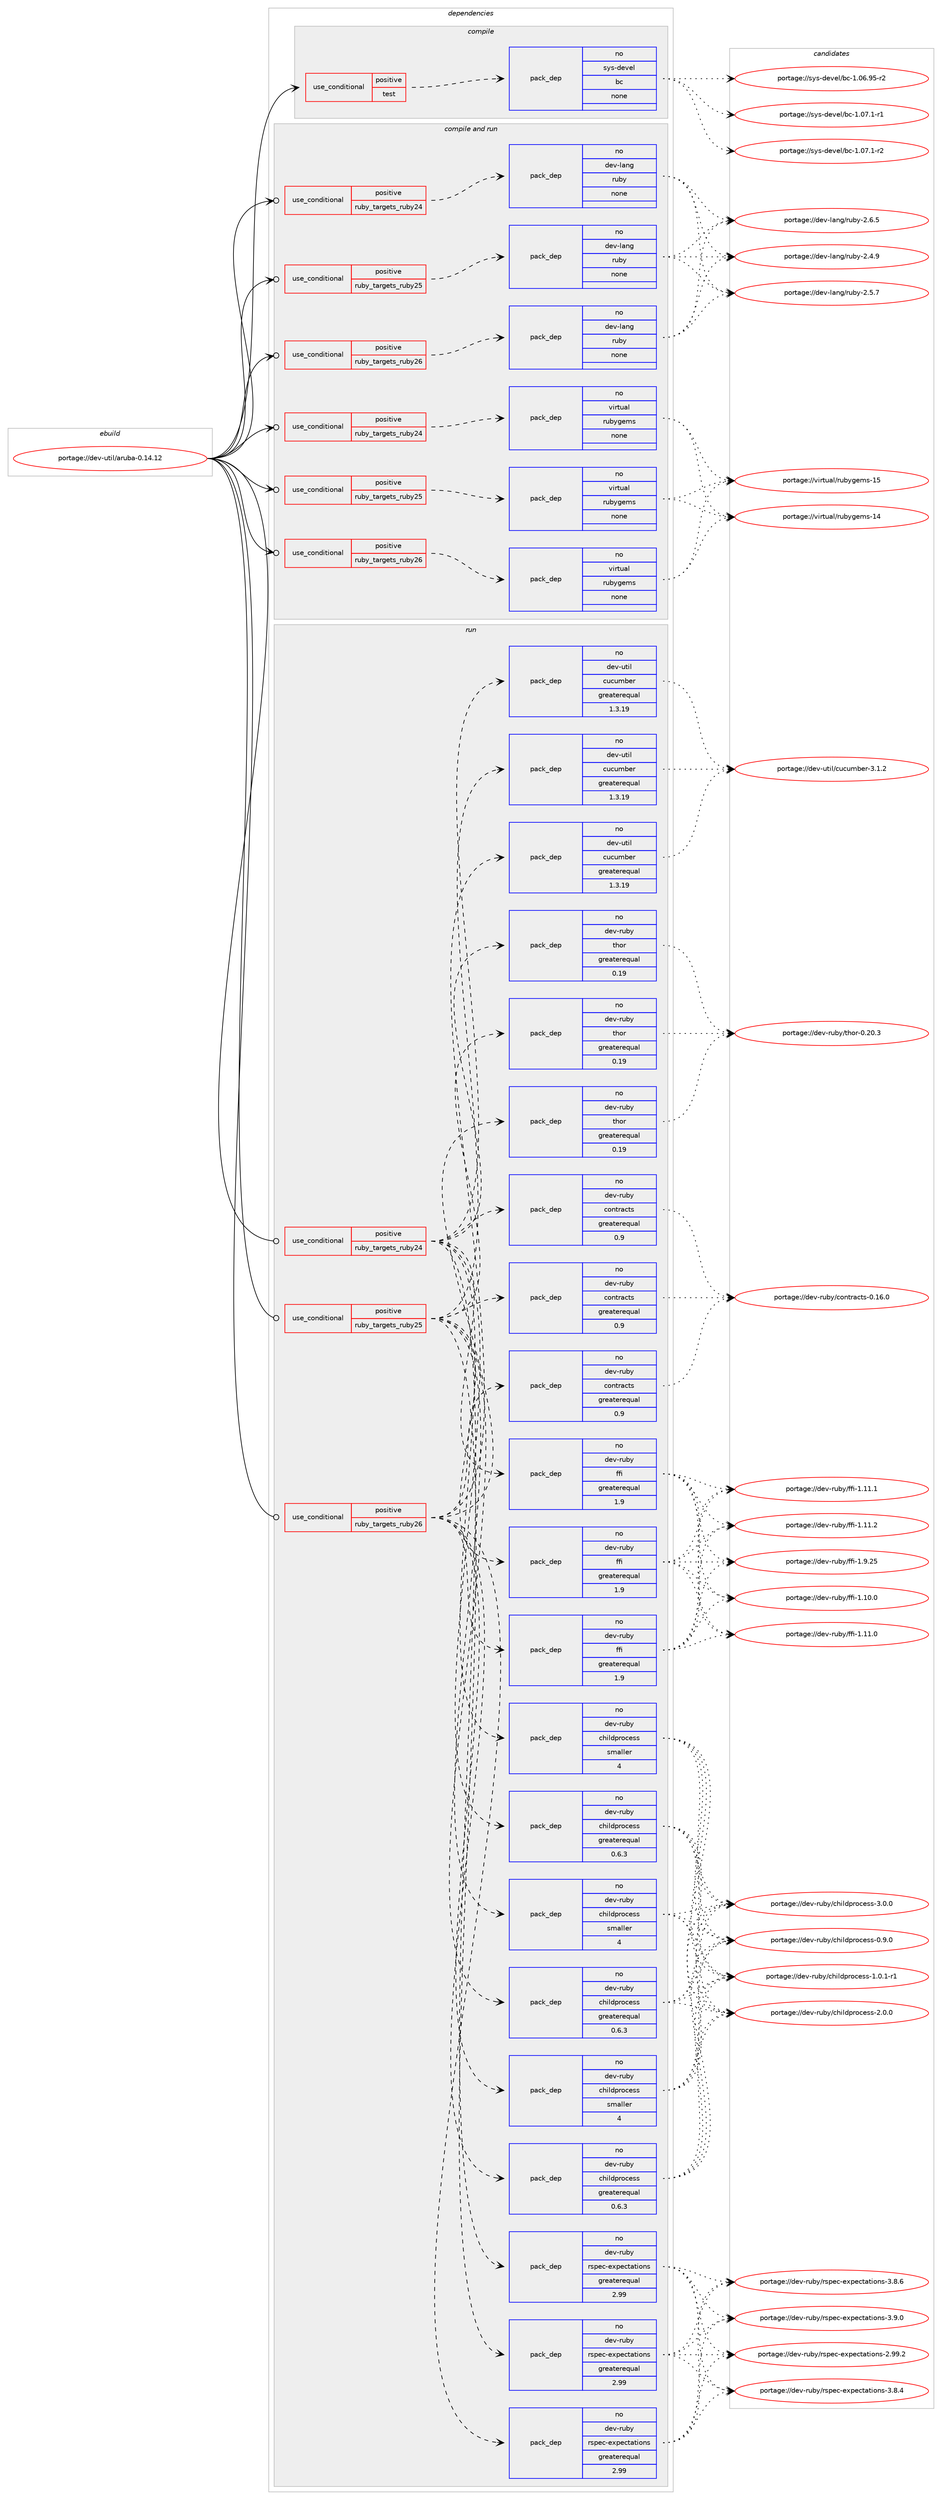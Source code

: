 digraph prolog {

# *************
# Graph options
# *************

newrank=true;
concentrate=true;
compound=true;
graph [rankdir=LR,fontname=Helvetica,fontsize=10,ranksep=1.5];#, ranksep=2.5, nodesep=0.2];
edge  [arrowhead=vee];
node  [fontname=Helvetica,fontsize=10];

# **********
# The ebuild
# **********

subgraph cluster_leftcol {
color=gray;
rank=same;
label=<<i>ebuild</i>>;
id [label="portage://dev-util/aruba-0.14.12", color=red, width=4, href="../dev-util/aruba-0.14.12.svg"];
}

# ****************
# The dependencies
# ****************

subgraph cluster_midcol {
color=gray;
label=<<i>dependencies</i>>;
subgraph cluster_compile {
fillcolor="#eeeeee";
style=filled;
label=<<i>compile</i>>;
subgraph cond70297 {
dependency258699 [label=<<TABLE BORDER="0" CELLBORDER="1" CELLSPACING="0" CELLPADDING="4"><TR><TD ROWSPAN="3" CELLPADDING="10">use_conditional</TD></TR><TR><TD>positive</TD></TR><TR><TD>test</TD></TR></TABLE>>, shape=none, color=red];
subgraph pack184794 {
dependency258700 [label=<<TABLE BORDER="0" CELLBORDER="1" CELLSPACING="0" CELLPADDING="4" WIDTH="220"><TR><TD ROWSPAN="6" CELLPADDING="30">pack_dep</TD></TR><TR><TD WIDTH="110">no</TD></TR><TR><TD>sys-devel</TD></TR><TR><TD>bc</TD></TR><TR><TD>none</TD></TR><TR><TD></TD></TR></TABLE>>, shape=none, color=blue];
}
dependency258699:e -> dependency258700:w [weight=20,style="dashed",arrowhead="vee"];
}
id:e -> dependency258699:w [weight=20,style="solid",arrowhead="vee"];
}
subgraph cluster_compileandrun {
fillcolor="#eeeeee";
style=filled;
label=<<i>compile and run</i>>;
subgraph cond70298 {
dependency258701 [label=<<TABLE BORDER="0" CELLBORDER="1" CELLSPACING="0" CELLPADDING="4"><TR><TD ROWSPAN="3" CELLPADDING="10">use_conditional</TD></TR><TR><TD>positive</TD></TR><TR><TD>ruby_targets_ruby24</TD></TR></TABLE>>, shape=none, color=red];
subgraph pack184795 {
dependency258702 [label=<<TABLE BORDER="0" CELLBORDER="1" CELLSPACING="0" CELLPADDING="4" WIDTH="220"><TR><TD ROWSPAN="6" CELLPADDING="30">pack_dep</TD></TR><TR><TD WIDTH="110">no</TD></TR><TR><TD>dev-lang</TD></TR><TR><TD>ruby</TD></TR><TR><TD>none</TD></TR><TR><TD></TD></TR></TABLE>>, shape=none, color=blue];
}
dependency258701:e -> dependency258702:w [weight=20,style="dashed",arrowhead="vee"];
}
id:e -> dependency258701:w [weight=20,style="solid",arrowhead="odotvee"];
subgraph cond70299 {
dependency258703 [label=<<TABLE BORDER="0" CELLBORDER="1" CELLSPACING="0" CELLPADDING="4"><TR><TD ROWSPAN="3" CELLPADDING="10">use_conditional</TD></TR><TR><TD>positive</TD></TR><TR><TD>ruby_targets_ruby24</TD></TR></TABLE>>, shape=none, color=red];
subgraph pack184796 {
dependency258704 [label=<<TABLE BORDER="0" CELLBORDER="1" CELLSPACING="0" CELLPADDING="4" WIDTH="220"><TR><TD ROWSPAN="6" CELLPADDING="30">pack_dep</TD></TR><TR><TD WIDTH="110">no</TD></TR><TR><TD>virtual</TD></TR><TR><TD>rubygems</TD></TR><TR><TD>none</TD></TR><TR><TD></TD></TR></TABLE>>, shape=none, color=blue];
}
dependency258703:e -> dependency258704:w [weight=20,style="dashed",arrowhead="vee"];
}
id:e -> dependency258703:w [weight=20,style="solid",arrowhead="odotvee"];
subgraph cond70300 {
dependency258705 [label=<<TABLE BORDER="0" CELLBORDER="1" CELLSPACING="0" CELLPADDING="4"><TR><TD ROWSPAN="3" CELLPADDING="10">use_conditional</TD></TR><TR><TD>positive</TD></TR><TR><TD>ruby_targets_ruby25</TD></TR></TABLE>>, shape=none, color=red];
subgraph pack184797 {
dependency258706 [label=<<TABLE BORDER="0" CELLBORDER="1" CELLSPACING="0" CELLPADDING="4" WIDTH="220"><TR><TD ROWSPAN="6" CELLPADDING="30">pack_dep</TD></TR><TR><TD WIDTH="110">no</TD></TR><TR><TD>dev-lang</TD></TR><TR><TD>ruby</TD></TR><TR><TD>none</TD></TR><TR><TD></TD></TR></TABLE>>, shape=none, color=blue];
}
dependency258705:e -> dependency258706:w [weight=20,style="dashed",arrowhead="vee"];
}
id:e -> dependency258705:w [weight=20,style="solid",arrowhead="odotvee"];
subgraph cond70301 {
dependency258707 [label=<<TABLE BORDER="0" CELLBORDER="1" CELLSPACING="0" CELLPADDING="4"><TR><TD ROWSPAN="3" CELLPADDING="10">use_conditional</TD></TR><TR><TD>positive</TD></TR><TR><TD>ruby_targets_ruby25</TD></TR></TABLE>>, shape=none, color=red];
subgraph pack184798 {
dependency258708 [label=<<TABLE BORDER="0" CELLBORDER="1" CELLSPACING="0" CELLPADDING="4" WIDTH="220"><TR><TD ROWSPAN="6" CELLPADDING="30">pack_dep</TD></TR><TR><TD WIDTH="110">no</TD></TR><TR><TD>virtual</TD></TR><TR><TD>rubygems</TD></TR><TR><TD>none</TD></TR><TR><TD></TD></TR></TABLE>>, shape=none, color=blue];
}
dependency258707:e -> dependency258708:w [weight=20,style="dashed",arrowhead="vee"];
}
id:e -> dependency258707:w [weight=20,style="solid",arrowhead="odotvee"];
subgraph cond70302 {
dependency258709 [label=<<TABLE BORDER="0" CELLBORDER="1" CELLSPACING="0" CELLPADDING="4"><TR><TD ROWSPAN="3" CELLPADDING="10">use_conditional</TD></TR><TR><TD>positive</TD></TR><TR><TD>ruby_targets_ruby26</TD></TR></TABLE>>, shape=none, color=red];
subgraph pack184799 {
dependency258710 [label=<<TABLE BORDER="0" CELLBORDER="1" CELLSPACING="0" CELLPADDING="4" WIDTH="220"><TR><TD ROWSPAN="6" CELLPADDING="30">pack_dep</TD></TR><TR><TD WIDTH="110">no</TD></TR><TR><TD>dev-lang</TD></TR><TR><TD>ruby</TD></TR><TR><TD>none</TD></TR><TR><TD></TD></TR></TABLE>>, shape=none, color=blue];
}
dependency258709:e -> dependency258710:w [weight=20,style="dashed",arrowhead="vee"];
}
id:e -> dependency258709:w [weight=20,style="solid",arrowhead="odotvee"];
subgraph cond70303 {
dependency258711 [label=<<TABLE BORDER="0" CELLBORDER="1" CELLSPACING="0" CELLPADDING="4"><TR><TD ROWSPAN="3" CELLPADDING="10">use_conditional</TD></TR><TR><TD>positive</TD></TR><TR><TD>ruby_targets_ruby26</TD></TR></TABLE>>, shape=none, color=red];
subgraph pack184800 {
dependency258712 [label=<<TABLE BORDER="0" CELLBORDER="1" CELLSPACING="0" CELLPADDING="4" WIDTH="220"><TR><TD ROWSPAN="6" CELLPADDING="30">pack_dep</TD></TR><TR><TD WIDTH="110">no</TD></TR><TR><TD>virtual</TD></TR><TR><TD>rubygems</TD></TR><TR><TD>none</TD></TR><TR><TD></TD></TR></TABLE>>, shape=none, color=blue];
}
dependency258711:e -> dependency258712:w [weight=20,style="dashed",arrowhead="vee"];
}
id:e -> dependency258711:w [weight=20,style="solid",arrowhead="odotvee"];
}
subgraph cluster_run {
fillcolor="#eeeeee";
style=filled;
label=<<i>run</i>>;
subgraph cond70304 {
dependency258713 [label=<<TABLE BORDER="0" CELLBORDER="1" CELLSPACING="0" CELLPADDING="4"><TR><TD ROWSPAN="3" CELLPADDING="10">use_conditional</TD></TR><TR><TD>positive</TD></TR><TR><TD>ruby_targets_ruby24</TD></TR></TABLE>>, shape=none, color=red];
subgraph pack184801 {
dependency258714 [label=<<TABLE BORDER="0" CELLBORDER="1" CELLSPACING="0" CELLPADDING="4" WIDTH="220"><TR><TD ROWSPAN="6" CELLPADDING="30">pack_dep</TD></TR><TR><TD WIDTH="110">no</TD></TR><TR><TD>dev-ruby</TD></TR><TR><TD>childprocess</TD></TR><TR><TD>greaterequal</TD></TR><TR><TD>0.6.3</TD></TR></TABLE>>, shape=none, color=blue];
}
dependency258713:e -> dependency258714:w [weight=20,style="dashed",arrowhead="vee"];
subgraph pack184802 {
dependency258715 [label=<<TABLE BORDER="0" CELLBORDER="1" CELLSPACING="0" CELLPADDING="4" WIDTH="220"><TR><TD ROWSPAN="6" CELLPADDING="30">pack_dep</TD></TR><TR><TD WIDTH="110">no</TD></TR><TR><TD>dev-ruby</TD></TR><TR><TD>childprocess</TD></TR><TR><TD>smaller</TD></TR><TR><TD>4</TD></TR></TABLE>>, shape=none, color=blue];
}
dependency258713:e -> dependency258715:w [weight=20,style="dashed",arrowhead="vee"];
subgraph pack184803 {
dependency258716 [label=<<TABLE BORDER="0" CELLBORDER="1" CELLSPACING="0" CELLPADDING="4" WIDTH="220"><TR><TD ROWSPAN="6" CELLPADDING="30">pack_dep</TD></TR><TR><TD WIDTH="110">no</TD></TR><TR><TD>dev-ruby</TD></TR><TR><TD>contracts</TD></TR><TR><TD>greaterequal</TD></TR><TR><TD>0.9</TD></TR></TABLE>>, shape=none, color=blue];
}
dependency258713:e -> dependency258716:w [weight=20,style="dashed",arrowhead="vee"];
subgraph pack184804 {
dependency258717 [label=<<TABLE BORDER="0" CELLBORDER="1" CELLSPACING="0" CELLPADDING="4" WIDTH="220"><TR><TD ROWSPAN="6" CELLPADDING="30">pack_dep</TD></TR><TR><TD WIDTH="110">no</TD></TR><TR><TD>dev-ruby</TD></TR><TR><TD>ffi</TD></TR><TR><TD>greaterequal</TD></TR><TR><TD>1.9</TD></TR></TABLE>>, shape=none, color=blue];
}
dependency258713:e -> dependency258717:w [weight=20,style="dashed",arrowhead="vee"];
subgraph pack184805 {
dependency258718 [label=<<TABLE BORDER="0" CELLBORDER="1" CELLSPACING="0" CELLPADDING="4" WIDTH="220"><TR><TD ROWSPAN="6" CELLPADDING="30">pack_dep</TD></TR><TR><TD WIDTH="110">no</TD></TR><TR><TD>dev-ruby</TD></TR><TR><TD>rspec-expectations</TD></TR><TR><TD>greaterequal</TD></TR><TR><TD>2.99</TD></TR></TABLE>>, shape=none, color=blue];
}
dependency258713:e -> dependency258718:w [weight=20,style="dashed",arrowhead="vee"];
subgraph pack184806 {
dependency258719 [label=<<TABLE BORDER="0" CELLBORDER="1" CELLSPACING="0" CELLPADDING="4" WIDTH="220"><TR><TD ROWSPAN="6" CELLPADDING="30">pack_dep</TD></TR><TR><TD WIDTH="110">no</TD></TR><TR><TD>dev-ruby</TD></TR><TR><TD>thor</TD></TR><TR><TD>greaterequal</TD></TR><TR><TD>0.19</TD></TR></TABLE>>, shape=none, color=blue];
}
dependency258713:e -> dependency258719:w [weight=20,style="dashed",arrowhead="vee"];
subgraph pack184807 {
dependency258720 [label=<<TABLE BORDER="0" CELLBORDER="1" CELLSPACING="0" CELLPADDING="4" WIDTH="220"><TR><TD ROWSPAN="6" CELLPADDING="30">pack_dep</TD></TR><TR><TD WIDTH="110">no</TD></TR><TR><TD>dev-util</TD></TR><TR><TD>cucumber</TD></TR><TR><TD>greaterequal</TD></TR><TR><TD>1.3.19</TD></TR></TABLE>>, shape=none, color=blue];
}
dependency258713:e -> dependency258720:w [weight=20,style="dashed",arrowhead="vee"];
}
id:e -> dependency258713:w [weight=20,style="solid",arrowhead="odot"];
subgraph cond70305 {
dependency258721 [label=<<TABLE BORDER="0" CELLBORDER="1" CELLSPACING="0" CELLPADDING="4"><TR><TD ROWSPAN="3" CELLPADDING="10">use_conditional</TD></TR><TR><TD>positive</TD></TR><TR><TD>ruby_targets_ruby25</TD></TR></TABLE>>, shape=none, color=red];
subgraph pack184808 {
dependency258722 [label=<<TABLE BORDER="0" CELLBORDER="1" CELLSPACING="0" CELLPADDING="4" WIDTH="220"><TR><TD ROWSPAN="6" CELLPADDING="30">pack_dep</TD></TR><TR><TD WIDTH="110">no</TD></TR><TR><TD>dev-ruby</TD></TR><TR><TD>childprocess</TD></TR><TR><TD>greaterequal</TD></TR><TR><TD>0.6.3</TD></TR></TABLE>>, shape=none, color=blue];
}
dependency258721:e -> dependency258722:w [weight=20,style="dashed",arrowhead="vee"];
subgraph pack184809 {
dependency258723 [label=<<TABLE BORDER="0" CELLBORDER="1" CELLSPACING="0" CELLPADDING="4" WIDTH="220"><TR><TD ROWSPAN="6" CELLPADDING="30">pack_dep</TD></TR><TR><TD WIDTH="110">no</TD></TR><TR><TD>dev-ruby</TD></TR><TR><TD>childprocess</TD></TR><TR><TD>smaller</TD></TR><TR><TD>4</TD></TR></TABLE>>, shape=none, color=blue];
}
dependency258721:e -> dependency258723:w [weight=20,style="dashed",arrowhead="vee"];
subgraph pack184810 {
dependency258724 [label=<<TABLE BORDER="0" CELLBORDER="1" CELLSPACING="0" CELLPADDING="4" WIDTH="220"><TR><TD ROWSPAN="6" CELLPADDING="30">pack_dep</TD></TR><TR><TD WIDTH="110">no</TD></TR><TR><TD>dev-ruby</TD></TR><TR><TD>contracts</TD></TR><TR><TD>greaterequal</TD></TR><TR><TD>0.9</TD></TR></TABLE>>, shape=none, color=blue];
}
dependency258721:e -> dependency258724:w [weight=20,style="dashed",arrowhead="vee"];
subgraph pack184811 {
dependency258725 [label=<<TABLE BORDER="0" CELLBORDER="1" CELLSPACING="0" CELLPADDING="4" WIDTH="220"><TR><TD ROWSPAN="6" CELLPADDING="30">pack_dep</TD></TR><TR><TD WIDTH="110">no</TD></TR><TR><TD>dev-ruby</TD></TR><TR><TD>ffi</TD></TR><TR><TD>greaterequal</TD></TR><TR><TD>1.9</TD></TR></TABLE>>, shape=none, color=blue];
}
dependency258721:e -> dependency258725:w [weight=20,style="dashed",arrowhead="vee"];
subgraph pack184812 {
dependency258726 [label=<<TABLE BORDER="0" CELLBORDER="1" CELLSPACING="0" CELLPADDING="4" WIDTH="220"><TR><TD ROWSPAN="6" CELLPADDING="30">pack_dep</TD></TR><TR><TD WIDTH="110">no</TD></TR><TR><TD>dev-ruby</TD></TR><TR><TD>rspec-expectations</TD></TR><TR><TD>greaterequal</TD></TR><TR><TD>2.99</TD></TR></TABLE>>, shape=none, color=blue];
}
dependency258721:e -> dependency258726:w [weight=20,style="dashed",arrowhead="vee"];
subgraph pack184813 {
dependency258727 [label=<<TABLE BORDER="0" CELLBORDER="1" CELLSPACING="0" CELLPADDING="4" WIDTH="220"><TR><TD ROWSPAN="6" CELLPADDING="30">pack_dep</TD></TR><TR><TD WIDTH="110">no</TD></TR><TR><TD>dev-ruby</TD></TR><TR><TD>thor</TD></TR><TR><TD>greaterequal</TD></TR><TR><TD>0.19</TD></TR></TABLE>>, shape=none, color=blue];
}
dependency258721:e -> dependency258727:w [weight=20,style="dashed",arrowhead="vee"];
subgraph pack184814 {
dependency258728 [label=<<TABLE BORDER="0" CELLBORDER="1" CELLSPACING="0" CELLPADDING="4" WIDTH="220"><TR><TD ROWSPAN="6" CELLPADDING="30">pack_dep</TD></TR><TR><TD WIDTH="110">no</TD></TR><TR><TD>dev-util</TD></TR><TR><TD>cucumber</TD></TR><TR><TD>greaterequal</TD></TR><TR><TD>1.3.19</TD></TR></TABLE>>, shape=none, color=blue];
}
dependency258721:e -> dependency258728:w [weight=20,style="dashed",arrowhead="vee"];
}
id:e -> dependency258721:w [weight=20,style="solid",arrowhead="odot"];
subgraph cond70306 {
dependency258729 [label=<<TABLE BORDER="0" CELLBORDER="1" CELLSPACING="0" CELLPADDING="4"><TR><TD ROWSPAN="3" CELLPADDING="10">use_conditional</TD></TR><TR><TD>positive</TD></TR><TR><TD>ruby_targets_ruby26</TD></TR></TABLE>>, shape=none, color=red];
subgraph pack184815 {
dependency258730 [label=<<TABLE BORDER="0" CELLBORDER="1" CELLSPACING="0" CELLPADDING="4" WIDTH="220"><TR><TD ROWSPAN="6" CELLPADDING="30">pack_dep</TD></TR><TR><TD WIDTH="110">no</TD></TR><TR><TD>dev-ruby</TD></TR><TR><TD>childprocess</TD></TR><TR><TD>greaterequal</TD></TR><TR><TD>0.6.3</TD></TR></TABLE>>, shape=none, color=blue];
}
dependency258729:e -> dependency258730:w [weight=20,style="dashed",arrowhead="vee"];
subgraph pack184816 {
dependency258731 [label=<<TABLE BORDER="0" CELLBORDER="1" CELLSPACING="0" CELLPADDING="4" WIDTH="220"><TR><TD ROWSPAN="6" CELLPADDING="30">pack_dep</TD></TR><TR><TD WIDTH="110">no</TD></TR><TR><TD>dev-ruby</TD></TR><TR><TD>childprocess</TD></TR><TR><TD>smaller</TD></TR><TR><TD>4</TD></TR></TABLE>>, shape=none, color=blue];
}
dependency258729:e -> dependency258731:w [weight=20,style="dashed",arrowhead="vee"];
subgraph pack184817 {
dependency258732 [label=<<TABLE BORDER="0" CELLBORDER="1" CELLSPACING="0" CELLPADDING="4" WIDTH="220"><TR><TD ROWSPAN="6" CELLPADDING="30">pack_dep</TD></TR><TR><TD WIDTH="110">no</TD></TR><TR><TD>dev-ruby</TD></TR><TR><TD>contracts</TD></TR><TR><TD>greaterequal</TD></TR><TR><TD>0.9</TD></TR></TABLE>>, shape=none, color=blue];
}
dependency258729:e -> dependency258732:w [weight=20,style="dashed",arrowhead="vee"];
subgraph pack184818 {
dependency258733 [label=<<TABLE BORDER="0" CELLBORDER="1" CELLSPACING="0" CELLPADDING="4" WIDTH="220"><TR><TD ROWSPAN="6" CELLPADDING="30">pack_dep</TD></TR><TR><TD WIDTH="110">no</TD></TR><TR><TD>dev-ruby</TD></TR><TR><TD>ffi</TD></TR><TR><TD>greaterequal</TD></TR><TR><TD>1.9</TD></TR></TABLE>>, shape=none, color=blue];
}
dependency258729:e -> dependency258733:w [weight=20,style="dashed",arrowhead="vee"];
subgraph pack184819 {
dependency258734 [label=<<TABLE BORDER="0" CELLBORDER="1" CELLSPACING="0" CELLPADDING="4" WIDTH="220"><TR><TD ROWSPAN="6" CELLPADDING="30">pack_dep</TD></TR><TR><TD WIDTH="110">no</TD></TR><TR><TD>dev-ruby</TD></TR><TR><TD>rspec-expectations</TD></TR><TR><TD>greaterequal</TD></TR><TR><TD>2.99</TD></TR></TABLE>>, shape=none, color=blue];
}
dependency258729:e -> dependency258734:w [weight=20,style="dashed",arrowhead="vee"];
subgraph pack184820 {
dependency258735 [label=<<TABLE BORDER="0" CELLBORDER="1" CELLSPACING="0" CELLPADDING="4" WIDTH="220"><TR><TD ROWSPAN="6" CELLPADDING="30">pack_dep</TD></TR><TR><TD WIDTH="110">no</TD></TR><TR><TD>dev-ruby</TD></TR><TR><TD>thor</TD></TR><TR><TD>greaterequal</TD></TR><TR><TD>0.19</TD></TR></TABLE>>, shape=none, color=blue];
}
dependency258729:e -> dependency258735:w [weight=20,style="dashed",arrowhead="vee"];
subgraph pack184821 {
dependency258736 [label=<<TABLE BORDER="0" CELLBORDER="1" CELLSPACING="0" CELLPADDING="4" WIDTH="220"><TR><TD ROWSPAN="6" CELLPADDING="30">pack_dep</TD></TR><TR><TD WIDTH="110">no</TD></TR><TR><TD>dev-util</TD></TR><TR><TD>cucumber</TD></TR><TR><TD>greaterequal</TD></TR><TR><TD>1.3.19</TD></TR></TABLE>>, shape=none, color=blue];
}
dependency258729:e -> dependency258736:w [weight=20,style="dashed",arrowhead="vee"];
}
id:e -> dependency258729:w [weight=20,style="solid",arrowhead="odot"];
}
}

# **************
# The candidates
# **************

subgraph cluster_choices {
rank=same;
color=gray;
label=<<i>candidates</i>>;

subgraph choice184794 {
color=black;
nodesep=1;
choiceportage1151211154510010111810110847989945494648544657534511450 [label="portage://sys-devel/bc-1.06.95-r2", color=red, width=4,href="../sys-devel/bc-1.06.95-r2.svg"];
choiceportage11512111545100101118101108479899454946485546494511449 [label="portage://sys-devel/bc-1.07.1-r1", color=red, width=4,href="../sys-devel/bc-1.07.1-r1.svg"];
choiceportage11512111545100101118101108479899454946485546494511450 [label="portage://sys-devel/bc-1.07.1-r2", color=red, width=4,href="../sys-devel/bc-1.07.1-r2.svg"];
dependency258700:e -> choiceportage1151211154510010111810110847989945494648544657534511450:w [style=dotted,weight="100"];
dependency258700:e -> choiceportage11512111545100101118101108479899454946485546494511449:w [style=dotted,weight="100"];
dependency258700:e -> choiceportage11512111545100101118101108479899454946485546494511450:w [style=dotted,weight="100"];
}
subgraph choice184795 {
color=black;
nodesep=1;
choiceportage10010111845108971101034711411798121455046524657 [label="portage://dev-lang/ruby-2.4.9", color=red, width=4,href="../dev-lang/ruby-2.4.9.svg"];
choiceportage10010111845108971101034711411798121455046534655 [label="portage://dev-lang/ruby-2.5.7", color=red, width=4,href="../dev-lang/ruby-2.5.7.svg"];
choiceportage10010111845108971101034711411798121455046544653 [label="portage://dev-lang/ruby-2.6.5", color=red, width=4,href="../dev-lang/ruby-2.6.5.svg"];
dependency258702:e -> choiceportage10010111845108971101034711411798121455046524657:w [style=dotted,weight="100"];
dependency258702:e -> choiceportage10010111845108971101034711411798121455046534655:w [style=dotted,weight="100"];
dependency258702:e -> choiceportage10010111845108971101034711411798121455046544653:w [style=dotted,weight="100"];
}
subgraph choice184796 {
color=black;
nodesep=1;
choiceportage118105114116117971084711411798121103101109115454952 [label="portage://virtual/rubygems-14", color=red, width=4,href="../virtual/rubygems-14.svg"];
choiceportage118105114116117971084711411798121103101109115454953 [label="portage://virtual/rubygems-15", color=red, width=4,href="../virtual/rubygems-15.svg"];
dependency258704:e -> choiceportage118105114116117971084711411798121103101109115454952:w [style=dotted,weight="100"];
dependency258704:e -> choiceportage118105114116117971084711411798121103101109115454953:w [style=dotted,weight="100"];
}
subgraph choice184797 {
color=black;
nodesep=1;
choiceportage10010111845108971101034711411798121455046524657 [label="portage://dev-lang/ruby-2.4.9", color=red, width=4,href="../dev-lang/ruby-2.4.9.svg"];
choiceportage10010111845108971101034711411798121455046534655 [label="portage://dev-lang/ruby-2.5.7", color=red, width=4,href="../dev-lang/ruby-2.5.7.svg"];
choiceportage10010111845108971101034711411798121455046544653 [label="portage://dev-lang/ruby-2.6.5", color=red, width=4,href="../dev-lang/ruby-2.6.5.svg"];
dependency258706:e -> choiceportage10010111845108971101034711411798121455046524657:w [style=dotted,weight="100"];
dependency258706:e -> choiceportage10010111845108971101034711411798121455046534655:w [style=dotted,weight="100"];
dependency258706:e -> choiceportage10010111845108971101034711411798121455046544653:w [style=dotted,weight="100"];
}
subgraph choice184798 {
color=black;
nodesep=1;
choiceportage118105114116117971084711411798121103101109115454952 [label="portage://virtual/rubygems-14", color=red, width=4,href="../virtual/rubygems-14.svg"];
choiceportage118105114116117971084711411798121103101109115454953 [label="portage://virtual/rubygems-15", color=red, width=4,href="../virtual/rubygems-15.svg"];
dependency258708:e -> choiceportage118105114116117971084711411798121103101109115454952:w [style=dotted,weight="100"];
dependency258708:e -> choiceportage118105114116117971084711411798121103101109115454953:w [style=dotted,weight="100"];
}
subgraph choice184799 {
color=black;
nodesep=1;
choiceportage10010111845108971101034711411798121455046524657 [label="portage://dev-lang/ruby-2.4.9", color=red, width=4,href="../dev-lang/ruby-2.4.9.svg"];
choiceportage10010111845108971101034711411798121455046534655 [label="portage://dev-lang/ruby-2.5.7", color=red, width=4,href="../dev-lang/ruby-2.5.7.svg"];
choiceportage10010111845108971101034711411798121455046544653 [label="portage://dev-lang/ruby-2.6.5", color=red, width=4,href="../dev-lang/ruby-2.6.5.svg"];
dependency258710:e -> choiceportage10010111845108971101034711411798121455046524657:w [style=dotted,weight="100"];
dependency258710:e -> choiceportage10010111845108971101034711411798121455046534655:w [style=dotted,weight="100"];
dependency258710:e -> choiceportage10010111845108971101034711411798121455046544653:w [style=dotted,weight="100"];
}
subgraph choice184800 {
color=black;
nodesep=1;
choiceportage118105114116117971084711411798121103101109115454952 [label="portage://virtual/rubygems-14", color=red, width=4,href="../virtual/rubygems-14.svg"];
choiceportage118105114116117971084711411798121103101109115454953 [label="portage://virtual/rubygems-15", color=red, width=4,href="../virtual/rubygems-15.svg"];
dependency258712:e -> choiceportage118105114116117971084711411798121103101109115454952:w [style=dotted,weight="100"];
dependency258712:e -> choiceportage118105114116117971084711411798121103101109115454953:w [style=dotted,weight="100"];
}
subgraph choice184801 {
color=black;
nodesep=1;
choiceportage1001011184511411798121479910410510810011211411199101115115454846574648 [label="portage://dev-ruby/childprocess-0.9.0", color=red, width=4,href="../dev-ruby/childprocess-0.9.0.svg"];
choiceportage10010111845114117981214799104105108100112114111991011151154549464846494511449 [label="portage://dev-ruby/childprocess-1.0.1-r1", color=red, width=4,href="../dev-ruby/childprocess-1.0.1-r1.svg"];
choiceportage1001011184511411798121479910410510810011211411199101115115455046484648 [label="portage://dev-ruby/childprocess-2.0.0", color=red, width=4,href="../dev-ruby/childprocess-2.0.0.svg"];
choiceportage1001011184511411798121479910410510810011211411199101115115455146484648 [label="portage://dev-ruby/childprocess-3.0.0", color=red, width=4,href="../dev-ruby/childprocess-3.0.0.svg"];
dependency258714:e -> choiceportage1001011184511411798121479910410510810011211411199101115115454846574648:w [style=dotted,weight="100"];
dependency258714:e -> choiceportage10010111845114117981214799104105108100112114111991011151154549464846494511449:w [style=dotted,weight="100"];
dependency258714:e -> choiceportage1001011184511411798121479910410510810011211411199101115115455046484648:w [style=dotted,weight="100"];
dependency258714:e -> choiceportage1001011184511411798121479910410510810011211411199101115115455146484648:w [style=dotted,weight="100"];
}
subgraph choice184802 {
color=black;
nodesep=1;
choiceportage1001011184511411798121479910410510810011211411199101115115454846574648 [label="portage://dev-ruby/childprocess-0.9.0", color=red, width=4,href="../dev-ruby/childprocess-0.9.0.svg"];
choiceportage10010111845114117981214799104105108100112114111991011151154549464846494511449 [label="portage://dev-ruby/childprocess-1.0.1-r1", color=red, width=4,href="../dev-ruby/childprocess-1.0.1-r1.svg"];
choiceportage1001011184511411798121479910410510810011211411199101115115455046484648 [label="portage://dev-ruby/childprocess-2.0.0", color=red, width=4,href="../dev-ruby/childprocess-2.0.0.svg"];
choiceportage1001011184511411798121479910410510810011211411199101115115455146484648 [label="portage://dev-ruby/childprocess-3.0.0", color=red, width=4,href="../dev-ruby/childprocess-3.0.0.svg"];
dependency258715:e -> choiceportage1001011184511411798121479910410510810011211411199101115115454846574648:w [style=dotted,weight="100"];
dependency258715:e -> choiceportage10010111845114117981214799104105108100112114111991011151154549464846494511449:w [style=dotted,weight="100"];
dependency258715:e -> choiceportage1001011184511411798121479910410510810011211411199101115115455046484648:w [style=dotted,weight="100"];
dependency258715:e -> choiceportage1001011184511411798121479910410510810011211411199101115115455146484648:w [style=dotted,weight="100"];
}
subgraph choice184803 {
color=black;
nodesep=1;
choiceportage10010111845114117981214799111110116114979911611545484649544648 [label="portage://dev-ruby/contracts-0.16.0", color=red, width=4,href="../dev-ruby/contracts-0.16.0.svg"];
dependency258716:e -> choiceportage10010111845114117981214799111110116114979911611545484649544648:w [style=dotted,weight="100"];
}
subgraph choice184804 {
color=black;
nodesep=1;
choiceportage10010111845114117981214710210210545494649484648 [label="portage://dev-ruby/ffi-1.10.0", color=red, width=4,href="../dev-ruby/ffi-1.10.0.svg"];
choiceportage10010111845114117981214710210210545494649494648 [label="portage://dev-ruby/ffi-1.11.0", color=red, width=4,href="../dev-ruby/ffi-1.11.0.svg"];
choiceportage10010111845114117981214710210210545494649494649 [label="portage://dev-ruby/ffi-1.11.1", color=red, width=4,href="../dev-ruby/ffi-1.11.1.svg"];
choiceportage10010111845114117981214710210210545494649494650 [label="portage://dev-ruby/ffi-1.11.2", color=red, width=4,href="../dev-ruby/ffi-1.11.2.svg"];
choiceportage10010111845114117981214710210210545494657465053 [label="portage://dev-ruby/ffi-1.9.25", color=red, width=4,href="../dev-ruby/ffi-1.9.25.svg"];
dependency258717:e -> choiceportage10010111845114117981214710210210545494649484648:w [style=dotted,weight="100"];
dependency258717:e -> choiceportage10010111845114117981214710210210545494649494648:w [style=dotted,weight="100"];
dependency258717:e -> choiceportage10010111845114117981214710210210545494649494649:w [style=dotted,weight="100"];
dependency258717:e -> choiceportage10010111845114117981214710210210545494649494650:w [style=dotted,weight="100"];
dependency258717:e -> choiceportage10010111845114117981214710210210545494657465053:w [style=dotted,weight="100"];
}
subgraph choice184805 {
color=black;
nodesep=1;
choiceportage1001011184511411798121471141151121019945101120112101991169711610511111011545504657574650 [label="portage://dev-ruby/rspec-expectations-2.99.2", color=red, width=4,href="../dev-ruby/rspec-expectations-2.99.2.svg"];
choiceportage10010111845114117981214711411511210199451011201121019911697116105111110115455146564652 [label="portage://dev-ruby/rspec-expectations-3.8.4", color=red, width=4,href="../dev-ruby/rspec-expectations-3.8.4.svg"];
choiceportage10010111845114117981214711411511210199451011201121019911697116105111110115455146564654 [label="portage://dev-ruby/rspec-expectations-3.8.6", color=red, width=4,href="../dev-ruby/rspec-expectations-3.8.6.svg"];
choiceportage10010111845114117981214711411511210199451011201121019911697116105111110115455146574648 [label="portage://dev-ruby/rspec-expectations-3.9.0", color=red, width=4,href="../dev-ruby/rspec-expectations-3.9.0.svg"];
dependency258718:e -> choiceportage1001011184511411798121471141151121019945101120112101991169711610511111011545504657574650:w [style=dotted,weight="100"];
dependency258718:e -> choiceportage10010111845114117981214711411511210199451011201121019911697116105111110115455146564652:w [style=dotted,weight="100"];
dependency258718:e -> choiceportage10010111845114117981214711411511210199451011201121019911697116105111110115455146564654:w [style=dotted,weight="100"];
dependency258718:e -> choiceportage10010111845114117981214711411511210199451011201121019911697116105111110115455146574648:w [style=dotted,weight="100"];
}
subgraph choice184806 {
color=black;
nodesep=1;
choiceportage10010111845114117981214711610411111445484650484651 [label="portage://dev-ruby/thor-0.20.3", color=red, width=4,href="../dev-ruby/thor-0.20.3.svg"];
dependency258719:e -> choiceportage10010111845114117981214711610411111445484650484651:w [style=dotted,weight="100"];
}
subgraph choice184807 {
color=black;
nodesep=1;
choiceportage1001011184511711610510847991179911710998101114455146494650 [label="portage://dev-util/cucumber-3.1.2", color=red, width=4,href="../dev-util/cucumber-3.1.2.svg"];
dependency258720:e -> choiceportage1001011184511711610510847991179911710998101114455146494650:w [style=dotted,weight="100"];
}
subgraph choice184808 {
color=black;
nodesep=1;
choiceportage1001011184511411798121479910410510810011211411199101115115454846574648 [label="portage://dev-ruby/childprocess-0.9.0", color=red, width=4,href="../dev-ruby/childprocess-0.9.0.svg"];
choiceportage10010111845114117981214799104105108100112114111991011151154549464846494511449 [label="portage://dev-ruby/childprocess-1.0.1-r1", color=red, width=4,href="../dev-ruby/childprocess-1.0.1-r1.svg"];
choiceportage1001011184511411798121479910410510810011211411199101115115455046484648 [label="portage://dev-ruby/childprocess-2.0.0", color=red, width=4,href="../dev-ruby/childprocess-2.0.0.svg"];
choiceportage1001011184511411798121479910410510810011211411199101115115455146484648 [label="portage://dev-ruby/childprocess-3.0.0", color=red, width=4,href="../dev-ruby/childprocess-3.0.0.svg"];
dependency258722:e -> choiceportage1001011184511411798121479910410510810011211411199101115115454846574648:w [style=dotted,weight="100"];
dependency258722:e -> choiceportage10010111845114117981214799104105108100112114111991011151154549464846494511449:w [style=dotted,weight="100"];
dependency258722:e -> choiceportage1001011184511411798121479910410510810011211411199101115115455046484648:w [style=dotted,weight="100"];
dependency258722:e -> choiceportage1001011184511411798121479910410510810011211411199101115115455146484648:w [style=dotted,weight="100"];
}
subgraph choice184809 {
color=black;
nodesep=1;
choiceportage1001011184511411798121479910410510810011211411199101115115454846574648 [label="portage://dev-ruby/childprocess-0.9.0", color=red, width=4,href="../dev-ruby/childprocess-0.9.0.svg"];
choiceportage10010111845114117981214799104105108100112114111991011151154549464846494511449 [label="portage://dev-ruby/childprocess-1.0.1-r1", color=red, width=4,href="../dev-ruby/childprocess-1.0.1-r1.svg"];
choiceportage1001011184511411798121479910410510810011211411199101115115455046484648 [label="portage://dev-ruby/childprocess-2.0.0", color=red, width=4,href="../dev-ruby/childprocess-2.0.0.svg"];
choiceportage1001011184511411798121479910410510810011211411199101115115455146484648 [label="portage://dev-ruby/childprocess-3.0.0", color=red, width=4,href="../dev-ruby/childprocess-3.0.0.svg"];
dependency258723:e -> choiceportage1001011184511411798121479910410510810011211411199101115115454846574648:w [style=dotted,weight="100"];
dependency258723:e -> choiceportage10010111845114117981214799104105108100112114111991011151154549464846494511449:w [style=dotted,weight="100"];
dependency258723:e -> choiceportage1001011184511411798121479910410510810011211411199101115115455046484648:w [style=dotted,weight="100"];
dependency258723:e -> choiceportage1001011184511411798121479910410510810011211411199101115115455146484648:w [style=dotted,weight="100"];
}
subgraph choice184810 {
color=black;
nodesep=1;
choiceportage10010111845114117981214799111110116114979911611545484649544648 [label="portage://dev-ruby/contracts-0.16.0", color=red, width=4,href="../dev-ruby/contracts-0.16.0.svg"];
dependency258724:e -> choiceportage10010111845114117981214799111110116114979911611545484649544648:w [style=dotted,weight="100"];
}
subgraph choice184811 {
color=black;
nodesep=1;
choiceportage10010111845114117981214710210210545494649484648 [label="portage://dev-ruby/ffi-1.10.0", color=red, width=4,href="../dev-ruby/ffi-1.10.0.svg"];
choiceportage10010111845114117981214710210210545494649494648 [label="portage://dev-ruby/ffi-1.11.0", color=red, width=4,href="../dev-ruby/ffi-1.11.0.svg"];
choiceportage10010111845114117981214710210210545494649494649 [label="portage://dev-ruby/ffi-1.11.1", color=red, width=4,href="../dev-ruby/ffi-1.11.1.svg"];
choiceportage10010111845114117981214710210210545494649494650 [label="portage://dev-ruby/ffi-1.11.2", color=red, width=4,href="../dev-ruby/ffi-1.11.2.svg"];
choiceportage10010111845114117981214710210210545494657465053 [label="portage://dev-ruby/ffi-1.9.25", color=red, width=4,href="../dev-ruby/ffi-1.9.25.svg"];
dependency258725:e -> choiceportage10010111845114117981214710210210545494649484648:w [style=dotted,weight="100"];
dependency258725:e -> choiceportage10010111845114117981214710210210545494649494648:w [style=dotted,weight="100"];
dependency258725:e -> choiceportage10010111845114117981214710210210545494649494649:w [style=dotted,weight="100"];
dependency258725:e -> choiceportage10010111845114117981214710210210545494649494650:w [style=dotted,weight="100"];
dependency258725:e -> choiceportage10010111845114117981214710210210545494657465053:w [style=dotted,weight="100"];
}
subgraph choice184812 {
color=black;
nodesep=1;
choiceportage1001011184511411798121471141151121019945101120112101991169711610511111011545504657574650 [label="portage://dev-ruby/rspec-expectations-2.99.2", color=red, width=4,href="../dev-ruby/rspec-expectations-2.99.2.svg"];
choiceportage10010111845114117981214711411511210199451011201121019911697116105111110115455146564652 [label="portage://dev-ruby/rspec-expectations-3.8.4", color=red, width=4,href="../dev-ruby/rspec-expectations-3.8.4.svg"];
choiceportage10010111845114117981214711411511210199451011201121019911697116105111110115455146564654 [label="portage://dev-ruby/rspec-expectations-3.8.6", color=red, width=4,href="../dev-ruby/rspec-expectations-3.8.6.svg"];
choiceportage10010111845114117981214711411511210199451011201121019911697116105111110115455146574648 [label="portage://dev-ruby/rspec-expectations-3.9.0", color=red, width=4,href="../dev-ruby/rspec-expectations-3.9.0.svg"];
dependency258726:e -> choiceportage1001011184511411798121471141151121019945101120112101991169711610511111011545504657574650:w [style=dotted,weight="100"];
dependency258726:e -> choiceportage10010111845114117981214711411511210199451011201121019911697116105111110115455146564652:w [style=dotted,weight="100"];
dependency258726:e -> choiceportage10010111845114117981214711411511210199451011201121019911697116105111110115455146564654:w [style=dotted,weight="100"];
dependency258726:e -> choiceportage10010111845114117981214711411511210199451011201121019911697116105111110115455146574648:w [style=dotted,weight="100"];
}
subgraph choice184813 {
color=black;
nodesep=1;
choiceportage10010111845114117981214711610411111445484650484651 [label="portage://dev-ruby/thor-0.20.3", color=red, width=4,href="../dev-ruby/thor-0.20.3.svg"];
dependency258727:e -> choiceportage10010111845114117981214711610411111445484650484651:w [style=dotted,weight="100"];
}
subgraph choice184814 {
color=black;
nodesep=1;
choiceportage1001011184511711610510847991179911710998101114455146494650 [label="portage://dev-util/cucumber-3.1.2", color=red, width=4,href="../dev-util/cucumber-3.1.2.svg"];
dependency258728:e -> choiceportage1001011184511711610510847991179911710998101114455146494650:w [style=dotted,weight="100"];
}
subgraph choice184815 {
color=black;
nodesep=1;
choiceportage1001011184511411798121479910410510810011211411199101115115454846574648 [label="portage://dev-ruby/childprocess-0.9.0", color=red, width=4,href="../dev-ruby/childprocess-0.9.0.svg"];
choiceportage10010111845114117981214799104105108100112114111991011151154549464846494511449 [label="portage://dev-ruby/childprocess-1.0.1-r1", color=red, width=4,href="../dev-ruby/childprocess-1.0.1-r1.svg"];
choiceportage1001011184511411798121479910410510810011211411199101115115455046484648 [label="portage://dev-ruby/childprocess-2.0.0", color=red, width=4,href="../dev-ruby/childprocess-2.0.0.svg"];
choiceportage1001011184511411798121479910410510810011211411199101115115455146484648 [label="portage://dev-ruby/childprocess-3.0.0", color=red, width=4,href="../dev-ruby/childprocess-3.0.0.svg"];
dependency258730:e -> choiceportage1001011184511411798121479910410510810011211411199101115115454846574648:w [style=dotted,weight="100"];
dependency258730:e -> choiceportage10010111845114117981214799104105108100112114111991011151154549464846494511449:w [style=dotted,weight="100"];
dependency258730:e -> choiceportage1001011184511411798121479910410510810011211411199101115115455046484648:w [style=dotted,weight="100"];
dependency258730:e -> choiceportage1001011184511411798121479910410510810011211411199101115115455146484648:w [style=dotted,weight="100"];
}
subgraph choice184816 {
color=black;
nodesep=1;
choiceportage1001011184511411798121479910410510810011211411199101115115454846574648 [label="portage://dev-ruby/childprocess-0.9.0", color=red, width=4,href="../dev-ruby/childprocess-0.9.0.svg"];
choiceportage10010111845114117981214799104105108100112114111991011151154549464846494511449 [label="portage://dev-ruby/childprocess-1.0.1-r1", color=red, width=4,href="../dev-ruby/childprocess-1.0.1-r1.svg"];
choiceportage1001011184511411798121479910410510810011211411199101115115455046484648 [label="portage://dev-ruby/childprocess-2.0.0", color=red, width=4,href="../dev-ruby/childprocess-2.0.0.svg"];
choiceportage1001011184511411798121479910410510810011211411199101115115455146484648 [label="portage://dev-ruby/childprocess-3.0.0", color=red, width=4,href="../dev-ruby/childprocess-3.0.0.svg"];
dependency258731:e -> choiceportage1001011184511411798121479910410510810011211411199101115115454846574648:w [style=dotted,weight="100"];
dependency258731:e -> choiceportage10010111845114117981214799104105108100112114111991011151154549464846494511449:w [style=dotted,weight="100"];
dependency258731:e -> choiceportage1001011184511411798121479910410510810011211411199101115115455046484648:w [style=dotted,weight="100"];
dependency258731:e -> choiceportage1001011184511411798121479910410510810011211411199101115115455146484648:w [style=dotted,weight="100"];
}
subgraph choice184817 {
color=black;
nodesep=1;
choiceportage10010111845114117981214799111110116114979911611545484649544648 [label="portage://dev-ruby/contracts-0.16.0", color=red, width=4,href="../dev-ruby/contracts-0.16.0.svg"];
dependency258732:e -> choiceportage10010111845114117981214799111110116114979911611545484649544648:w [style=dotted,weight="100"];
}
subgraph choice184818 {
color=black;
nodesep=1;
choiceportage10010111845114117981214710210210545494649484648 [label="portage://dev-ruby/ffi-1.10.0", color=red, width=4,href="../dev-ruby/ffi-1.10.0.svg"];
choiceportage10010111845114117981214710210210545494649494648 [label="portage://dev-ruby/ffi-1.11.0", color=red, width=4,href="../dev-ruby/ffi-1.11.0.svg"];
choiceportage10010111845114117981214710210210545494649494649 [label="portage://dev-ruby/ffi-1.11.1", color=red, width=4,href="../dev-ruby/ffi-1.11.1.svg"];
choiceportage10010111845114117981214710210210545494649494650 [label="portage://dev-ruby/ffi-1.11.2", color=red, width=4,href="../dev-ruby/ffi-1.11.2.svg"];
choiceportage10010111845114117981214710210210545494657465053 [label="portage://dev-ruby/ffi-1.9.25", color=red, width=4,href="../dev-ruby/ffi-1.9.25.svg"];
dependency258733:e -> choiceportage10010111845114117981214710210210545494649484648:w [style=dotted,weight="100"];
dependency258733:e -> choiceportage10010111845114117981214710210210545494649494648:w [style=dotted,weight="100"];
dependency258733:e -> choiceportage10010111845114117981214710210210545494649494649:w [style=dotted,weight="100"];
dependency258733:e -> choiceportage10010111845114117981214710210210545494649494650:w [style=dotted,weight="100"];
dependency258733:e -> choiceportage10010111845114117981214710210210545494657465053:w [style=dotted,weight="100"];
}
subgraph choice184819 {
color=black;
nodesep=1;
choiceportage1001011184511411798121471141151121019945101120112101991169711610511111011545504657574650 [label="portage://dev-ruby/rspec-expectations-2.99.2", color=red, width=4,href="../dev-ruby/rspec-expectations-2.99.2.svg"];
choiceportage10010111845114117981214711411511210199451011201121019911697116105111110115455146564652 [label="portage://dev-ruby/rspec-expectations-3.8.4", color=red, width=4,href="../dev-ruby/rspec-expectations-3.8.4.svg"];
choiceportage10010111845114117981214711411511210199451011201121019911697116105111110115455146564654 [label="portage://dev-ruby/rspec-expectations-3.8.6", color=red, width=4,href="../dev-ruby/rspec-expectations-3.8.6.svg"];
choiceportage10010111845114117981214711411511210199451011201121019911697116105111110115455146574648 [label="portage://dev-ruby/rspec-expectations-3.9.0", color=red, width=4,href="../dev-ruby/rspec-expectations-3.9.0.svg"];
dependency258734:e -> choiceportage1001011184511411798121471141151121019945101120112101991169711610511111011545504657574650:w [style=dotted,weight="100"];
dependency258734:e -> choiceportage10010111845114117981214711411511210199451011201121019911697116105111110115455146564652:w [style=dotted,weight="100"];
dependency258734:e -> choiceportage10010111845114117981214711411511210199451011201121019911697116105111110115455146564654:w [style=dotted,weight="100"];
dependency258734:e -> choiceportage10010111845114117981214711411511210199451011201121019911697116105111110115455146574648:w [style=dotted,weight="100"];
}
subgraph choice184820 {
color=black;
nodesep=1;
choiceportage10010111845114117981214711610411111445484650484651 [label="portage://dev-ruby/thor-0.20.3", color=red, width=4,href="../dev-ruby/thor-0.20.3.svg"];
dependency258735:e -> choiceportage10010111845114117981214711610411111445484650484651:w [style=dotted,weight="100"];
}
subgraph choice184821 {
color=black;
nodesep=1;
choiceportage1001011184511711610510847991179911710998101114455146494650 [label="portage://dev-util/cucumber-3.1.2", color=red, width=4,href="../dev-util/cucumber-3.1.2.svg"];
dependency258736:e -> choiceportage1001011184511711610510847991179911710998101114455146494650:w [style=dotted,weight="100"];
}
}

}
